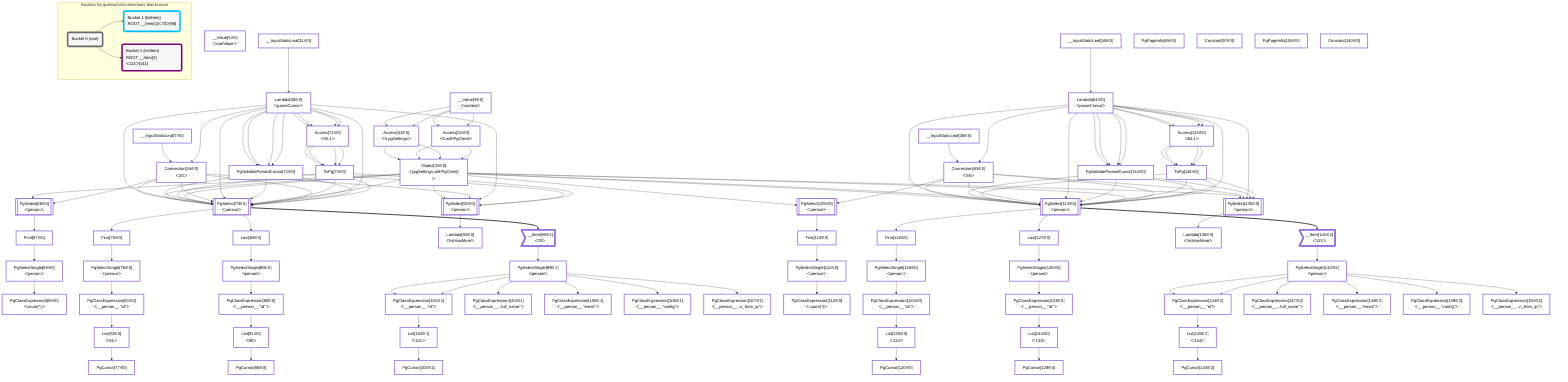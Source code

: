 graph TD
    classDef path fill:#eee,stroke:#000,color:#000
    classDef plan fill:#fff,stroke-width:3px,color:#000
    classDef itemplan fill:#fff,stroke-width:6px,color:#000
    classDef sideeffectplan fill:#f00,stroke-width:6px,color:#000
    classDef bucket fill:#f6f6f6,color:#000,stroke-width:6px,text-align:left


    %% define steps
    __Value3["__Value[3∈0]<br />ᐸcontextᐳ"]:::plan
    __Value5["__Value[5∈0]<br />ᐸrootValueᐳ"]:::plan
    __InputStaticLeaf7["__InputStaticLeaf[7∈0]"]:::plan
    __InputStaticLeaf11["__InputStaticLeaf[11∈0]"]:::plan
    Access31["Access[31∈0]<br />ᐸ3.pgSettingsᐳ"]:::plan
    Access32["Access[32∈0]<br />ᐸ3.withPgClientᐳ"]:::plan
    Object33["Object[33∈0]<br />ᐸ{pgSettings,withPgClient}ᐳ"]:::plan
    Lambda35["Lambda[35∈0]<br />ᐸparseCursorᐳ"]:::plan
    Connection34["Connection[34∈0]<br />ᐸ30ᐳ"]:::plan
    __InputStaticLeaf36["__InputStaticLeaf[36∈0]"]:::plan
    __InputStaticLeaf40["__InputStaticLeaf[40∈0]"]:::plan
    Lambda64["Lambda[64∈0]<br />ᐸparseCursorᐳ"]:::plan
    Connection63["Connection[63∈0]<br />ᐸ59ᐳ"]:::plan
    PgPageInfo65["PgPageInfo[65∈0]"]:::plan
    PgSelect66[["PgSelect[66∈0]<br />ᐸpersonᐳ"]]:::plan
    First67["First[67∈0]"]:::plan
    PgSelectSingle68["PgSelectSingle[68∈0]<br />ᐸpersonᐳ"]:::plan
    PgClassExpression69["PgClassExpression[69∈0]<br />ᐸcount(*)ᐳ"]:::plan
    PgValidateParsedCursor71["PgValidateParsedCursor[71∈0]"]:::plan
    Access72["Access[72∈0]<br />ᐸ35.1ᐳ"]:::plan
    ToPg73["ToPg[73∈0]"]:::plan
    PgSelect70[["PgSelect[70∈0]<br />ᐸpersonᐳ"]]:::plan
    First75["First[75∈0]"]:::plan
    PgSelectSingle76["PgSelectSingle[76∈0]<br />ᐸpersonᐳ"]:::plan
    PgClassExpression81["PgClassExpression[81∈0]<br />ᐸ__person__.”id”ᐳ"]:::plan
    List82["List[82∈0]<br />ᐸ81ᐳ"]:::plan
    PgCursor77["PgCursor[77∈0]"]:::plan
    Last84["Last[84∈0]"]:::plan
    PgSelectSingle85["PgSelectSingle[85∈0]<br />ᐸpersonᐳ"]:::plan
    PgClassExpression90["PgClassExpression[90∈0]<br />ᐸ__person__.”id”ᐳ"]:::plan
    List91["List[91∈0]<br />ᐸ90ᐳ"]:::plan
    PgCursor86["PgCursor[86∈0]"]:::plan
    PgSelect92[["PgSelect[92∈0]<br />ᐸpersonᐳ"]]:::plan
    Lambda93["Lambda[93∈0]<br />ᐸlistHasMoreᐳ"]:::plan
    Constant97["Constant[97∈0]"]:::plan
    __Item98>"__Item[98∈1]<br />ᐸ70ᐳ"]:::itemplan
    PgSelectSingle99["PgSelectSingle[99∈1]<br />ᐸpersonᐳ"]:::plan
    PgClassExpression101["PgClassExpression[101∈1]<br />ᐸ__person__.”id”ᐳ"]:::plan
    List102["List[102∈1]<br />ᐸ101ᐳ"]:::plan
    PgCursor100["PgCursor[100∈1]"]:::plan
    PgClassExpression104["PgClassExpression[104∈1]<br />ᐸ__person__...full_name”ᐳ"]:::plan
    PgClassExpression105["PgClassExpression[105∈1]<br />ᐸ__person__.”email”ᐳ"]:::plan
    PgClassExpression106["PgClassExpression[106∈1]<br />ᐸ__person__.”config”ᐳ"]:::plan
    PgClassExpression107["PgClassExpression[107∈1]<br />ᐸ__person__...n_from_ip”ᐳ"]:::plan
    PgPageInfo108["PgPageInfo[108∈0]"]:::plan
    PgSelect109[["PgSelect[109∈0]<br />ᐸpersonᐳ"]]:::plan
    First110["First[110∈0]"]:::plan
    PgSelectSingle111["PgSelectSingle[111∈0]<br />ᐸpersonᐳ"]:::plan
    PgClassExpression112["PgClassExpression[112∈0]<br />ᐸcount(*)ᐳ"]:::plan
    PgValidateParsedCursor114["PgValidateParsedCursor[114∈0]"]:::plan
    Access115["Access[115∈0]<br />ᐸ64.1ᐳ"]:::plan
    ToPg116["ToPg[116∈0]"]:::plan
    PgSelect113[["PgSelect[113∈0]<br />ᐸpersonᐳ"]]:::plan
    First118["First[118∈0]"]:::plan
    PgSelectSingle119["PgSelectSingle[119∈0]<br />ᐸpersonᐳ"]:::plan
    PgClassExpression124["PgClassExpression[124∈0]<br />ᐸ__person__.”id”ᐳ"]:::plan
    List125["List[125∈0]<br />ᐸ124ᐳ"]:::plan
    PgCursor120["PgCursor[120∈0]"]:::plan
    Last127["Last[127∈0]"]:::plan
    PgSelectSingle128["PgSelectSingle[128∈0]<br />ᐸpersonᐳ"]:::plan
    PgClassExpression133["PgClassExpression[133∈0]<br />ᐸ__person__.”id”ᐳ"]:::plan
    List134["List[134∈0]<br />ᐸ133ᐳ"]:::plan
    PgCursor129["PgCursor[129∈0]"]:::plan
    PgSelect135[["PgSelect[135∈0]<br />ᐸpersonᐳ"]]:::plan
    Lambda136["Lambda[136∈0]<br />ᐸlistHasMoreᐳ"]:::plan
    Constant140["Constant[140∈0]"]:::plan
    __Item141>"__Item[141∈2]<br />ᐸ113ᐳ"]:::itemplan
    PgSelectSingle142["PgSelectSingle[142∈2]<br />ᐸpersonᐳ"]:::plan
    PgClassExpression144["PgClassExpression[144∈2]<br />ᐸ__person__.”id”ᐳ"]:::plan
    List145["List[145∈2]<br />ᐸ144ᐳ"]:::plan
    PgCursor143["PgCursor[143∈2]"]:::plan
    PgClassExpression147["PgClassExpression[147∈2]<br />ᐸ__person__...full_name”ᐳ"]:::plan
    PgClassExpression148["PgClassExpression[148∈2]<br />ᐸ__person__.”email”ᐳ"]:::plan
    PgClassExpression149["PgClassExpression[149∈2]<br />ᐸ__person__.”config”ᐳ"]:::plan
    PgClassExpression150["PgClassExpression[150∈2]<br />ᐸ__person__...n_from_ip”ᐳ"]:::plan

    %% plan dependencies
    __Value3 --> Access31
    __Value3 --> Access31
    __Value3 --> Access32
    __Value3 --> Access32
    Access31 & Access32 --> Object33
    Access31 & Access32 --> Object33
    __InputStaticLeaf11 --> Lambda35
    __InputStaticLeaf7 & Lambda35 --> Connection34
    __InputStaticLeaf40 --> Lambda64
    __InputStaticLeaf36 & Lambda64 --> Connection63
    Object33 & Connection34 --> PgSelect66
    PgSelect66 --> First67
    First67 --> PgSelectSingle68
    PgSelectSingle68 --> PgClassExpression69
    Lambda35 --> PgValidateParsedCursor71
    Lambda35 --> PgValidateParsedCursor71
    Lambda35 --> PgValidateParsedCursor71
    Lambda35 --> PgValidateParsedCursor71
    Lambda35 --> Access72
    Lambda35 --> Access72
    Lambda35 --> Access72
    Lambda35 --> Access72
    Access72 --> ToPg73
    Access72 --> ToPg73
    Access72 --> ToPg73
    Access72 --> ToPg73
    Object33 & Connection34 & Lambda35 & PgValidateParsedCursor71 & ToPg73 --> PgSelect70
    Object33 & Connection34 & Lambda35 & PgValidateParsedCursor71 & ToPg73 --> PgSelect70
    Object33 & Connection34 & Lambda35 & PgValidateParsedCursor71 & ToPg73 --> PgSelect70
    PgSelect70 --> First75
    First75 --> PgSelectSingle76
    PgSelectSingle76 --> PgClassExpression81
    PgClassExpression81 --> List82
    List82 --> PgCursor77
    PgSelect70 --> Last84
    Last84 --> PgSelectSingle85
    PgSelectSingle85 --> PgClassExpression90
    PgClassExpression90 --> List91
    List91 --> PgCursor86
    Object33 & Connection34 & Lambda35 & PgValidateParsedCursor71 & ToPg73 --> PgSelect92
    PgSelect92 --> Lambda93
    PgSelect70 ==> __Item98
    __Item98 --> PgSelectSingle99
    PgSelectSingle99 --> PgClassExpression101
    PgSelectSingle99 --> PgClassExpression101
    PgClassExpression101 --> List102
    List102 --> PgCursor100
    PgSelectSingle99 --> PgClassExpression104
    PgSelectSingle99 --> PgClassExpression105
    PgSelectSingle99 --> PgClassExpression106
    PgSelectSingle99 --> PgClassExpression107
    Object33 & Connection63 --> PgSelect109
    PgSelect109 --> First110
    First110 --> PgSelectSingle111
    PgSelectSingle111 --> PgClassExpression112
    Lambda64 --> PgValidateParsedCursor114
    Lambda64 --> PgValidateParsedCursor114
    Lambda64 --> PgValidateParsedCursor114
    Lambda64 --> PgValidateParsedCursor114
    Lambda64 --> Access115
    Lambda64 --> Access115
    Lambda64 --> Access115
    Lambda64 --> Access115
    Access115 --> ToPg116
    Access115 --> ToPg116
    Access115 --> ToPg116
    Access115 --> ToPg116
    Object33 & Connection63 & Lambda64 & PgValidateParsedCursor114 & ToPg116 --> PgSelect113
    Object33 & Connection63 & Lambda64 & PgValidateParsedCursor114 & ToPg116 --> PgSelect113
    Object33 & Connection63 & Lambda64 & PgValidateParsedCursor114 & ToPg116 --> PgSelect113
    PgSelect113 --> First118
    First118 --> PgSelectSingle119
    PgSelectSingle119 --> PgClassExpression124
    PgClassExpression124 --> List125
    List125 --> PgCursor120
    PgSelect113 --> Last127
    Last127 --> PgSelectSingle128
    PgSelectSingle128 --> PgClassExpression133
    PgClassExpression133 --> List134
    List134 --> PgCursor129
    Object33 & Connection63 & Lambda64 & PgValidateParsedCursor114 & ToPg116 --> PgSelect135
    PgSelect135 --> Lambda136
    PgSelect113 ==> __Item141
    __Item141 --> PgSelectSingle142
    PgSelectSingle142 --> PgClassExpression144
    PgSelectSingle142 --> PgClassExpression144
    PgClassExpression144 --> List145
    List145 --> PgCursor143
    PgSelectSingle142 --> PgClassExpression147
    PgSelectSingle142 --> PgClassExpression148
    PgSelectSingle142 --> PgClassExpression149
    PgSelectSingle142 --> PgClassExpression150

    %% plan-to-path relationships

    subgraph "Buckets for queries/v4/connections-blankcursor"
    Bucket0("Bucket 0 (root)"):::bucket
    classDef bucket0 stroke:#696969
    class Bucket0 bucket0
    Bucket1("Bucket 1 (listItem)<br />ROOT __Item{1}ᐸ70ᐳ[98]"):::bucket
    classDef bucket1 stroke:#00bfff
    class Bucket1 bucket1
    Bucket2("Bucket 2 (listItem)<br />ROOT __Item{2}ᐸ113ᐳ[141]"):::bucket
    classDef bucket2 stroke:#7f007f
    class Bucket2 bucket2
    Bucket0 --> Bucket1 & Bucket2
    end